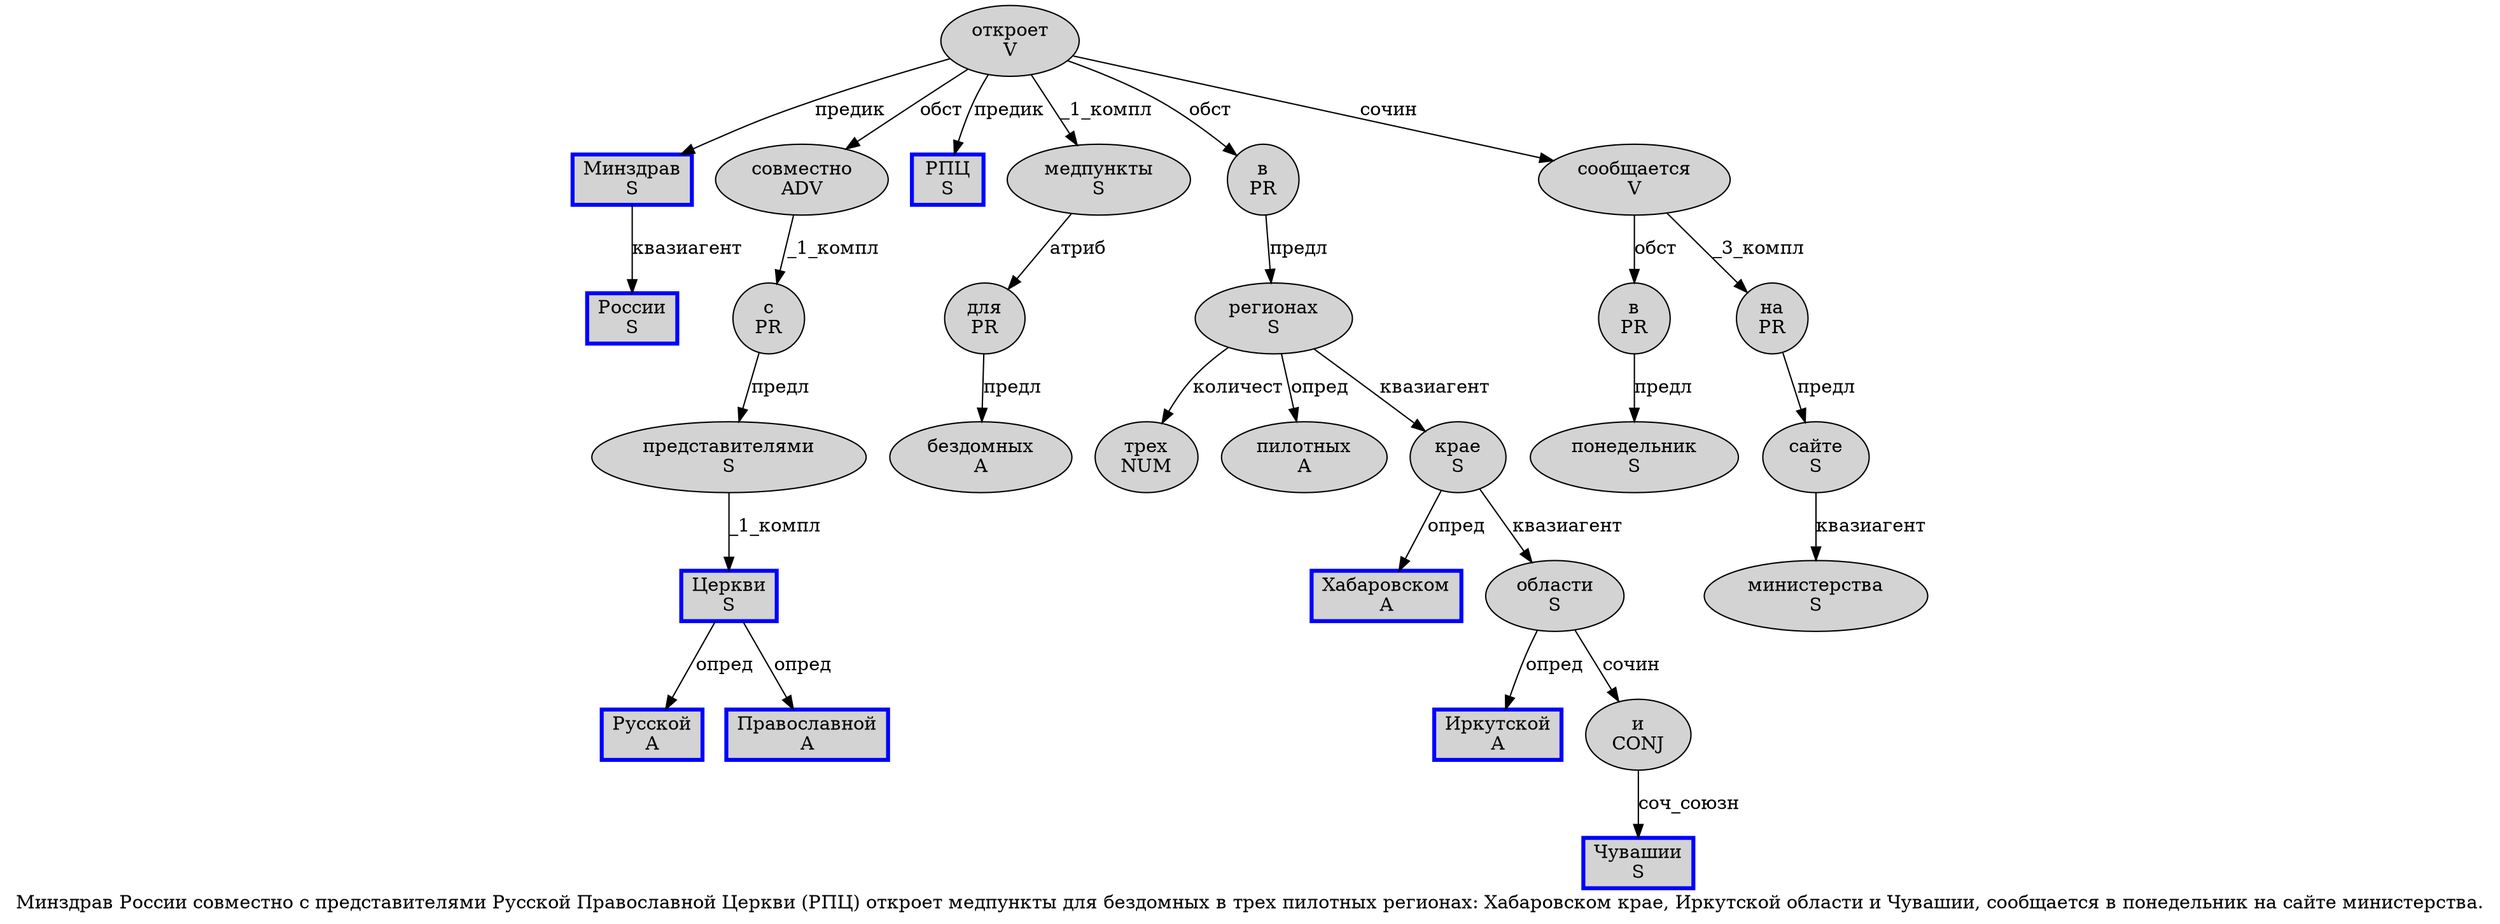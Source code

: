 digraph SENTENCE_261 {
	graph [label="Минздрав России совместно с представителями Русской Православной Церкви (РПЦ) откроет медпункты для бездомных в трех пилотных регионах: Хабаровском крае, Иркутской области и Чувашии, сообщается в понедельник на сайте министерства."]
	node [style=filled]
		0 [label="Минздрав
S" color=blue fillcolor=lightgray penwidth=3 shape=box]
		1 [label="России
S" color=blue fillcolor=lightgray penwidth=3 shape=box]
		2 [label="совместно
ADV" color="" fillcolor=lightgray penwidth=1 shape=ellipse]
		3 [label="с
PR" color="" fillcolor=lightgray penwidth=1 shape=ellipse]
		4 [label="представителями
S" color="" fillcolor=lightgray penwidth=1 shape=ellipse]
		5 [label="Русской
A" color=blue fillcolor=lightgray penwidth=3 shape=box]
		6 [label="Православной
A" color=blue fillcolor=lightgray penwidth=3 shape=box]
		7 [label="Церкви
S" color=blue fillcolor=lightgray penwidth=3 shape=box]
		9 [label="РПЦ
S" color=blue fillcolor=lightgray penwidth=3 shape=box]
		11 [label="откроет
V" color="" fillcolor=lightgray penwidth=1 shape=ellipse]
		12 [label="медпункты
S" color="" fillcolor=lightgray penwidth=1 shape=ellipse]
		13 [label="для
PR" color="" fillcolor=lightgray penwidth=1 shape=ellipse]
		14 [label="бездомных
A" color="" fillcolor=lightgray penwidth=1 shape=ellipse]
		15 [label="в
PR" color="" fillcolor=lightgray penwidth=1 shape=ellipse]
		16 [label="трех
NUM" color="" fillcolor=lightgray penwidth=1 shape=ellipse]
		17 [label="пилотных
A" color="" fillcolor=lightgray penwidth=1 shape=ellipse]
		18 [label="регионах
S" color="" fillcolor=lightgray penwidth=1 shape=ellipse]
		20 [label="Хабаровском
A" color=blue fillcolor=lightgray penwidth=3 shape=box]
		21 [label="крае
S" color="" fillcolor=lightgray penwidth=1 shape=ellipse]
		23 [label="Иркутской
A" color=blue fillcolor=lightgray penwidth=3 shape=box]
		24 [label="области
S" color="" fillcolor=lightgray penwidth=1 shape=ellipse]
		25 [label="и
CONJ" color="" fillcolor=lightgray penwidth=1 shape=ellipse]
		26 [label="Чувашии
S" color=blue fillcolor=lightgray penwidth=3 shape=box]
		28 [label="сообщается
V" color="" fillcolor=lightgray penwidth=1 shape=ellipse]
		29 [label="в
PR" color="" fillcolor=lightgray penwidth=1 shape=ellipse]
		30 [label="понедельник
S" color="" fillcolor=lightgray penwidth=1 shape=ellipse]
		31 [label="на
PR" color="" fillcolor=lightgray penwidth=1 shape=ellipse]
		32 [label="сайте
S" color="" fillcolor=lightgray penwidth=1 shape=ellipse]
		33 [label="министерства
S" color="" fillcolor=lightgray penwidth=1 shape=ellipse]
			28 -> 29 [label="обст"]
			28 -> 31 [label="_3_компл"]
			32 -> 33 [label="квазиагент"]
			0 -> 1 [label="квазиагент"]
			7 -> 5 [label="опред"]
			7 -> 6 [label="опред"]
			13 -> 14 [label="предл"]
			2 -> 3 [label="_1_компл"]
			12 -> 13 [label="атриб"]
			4 -> 7 [label="_1_компл"]
			21 -> 20 [label="опред"]
			21 -> 24 [label="квазиагент"]
			15 -> 18 [label="предл"]
			11 -> 0 [label="предик"]
			11 -> 2 [label="обст"]
			11 -> 9 [label="предик"]
			11 -> 12 [label="_1_компл"]
			11 -> 15 [label="обст"]
			11 -> 28 [label="сочин"]
			24 -> 23 [label="опред"]
			24 -> 25 [label="сочин"]
			3 -> 4 [label="предл"]
			31 -> 32 [label="предл"]
			25 -> 26 [label="соч_союзн"]
			29 -> 30 [label="предл"]
			18 -> 16 [label="количест"]
			18 -> 17 [label="опред"]
			18 -> 21 [label="квазиагент"]
}